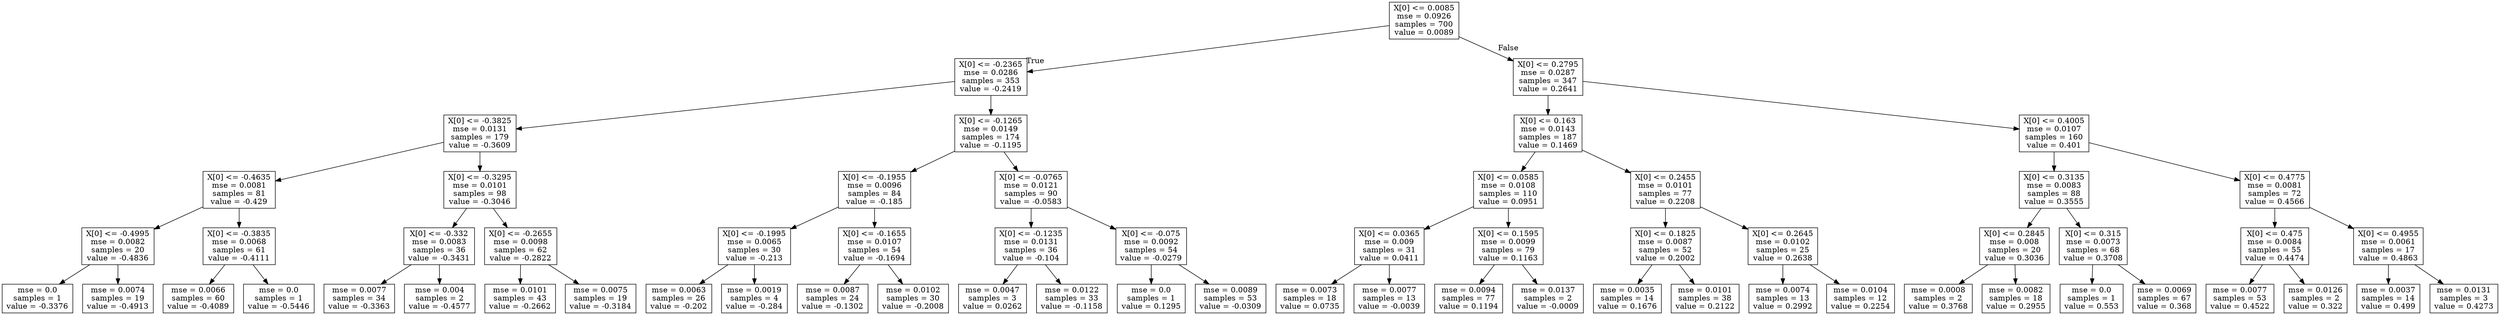 digraph Tree {
node [shape=box] ;
0 [label="X[0] <= 0.0085\nmse = 0.0926\nsamples = 700\nvalue = 0.0089"] ;
1 [label="X[0] <= -0.2365\nmse = 0.0286\nsamples = 353\nvalue = -0.2419"] ;
0 -> 1 [labeldistance=2.5, labelangle=45, headlabel="True"] ;
2 [label="X[0] <= -0.3825\nmse = 0.0131\nsamples = 179\nvalue = -0.3609"] ;
1 -> 2 ;
3 [label="X[0] <= -0.4635\nmse = 0.0081\nsamples = 81\nvalue = -0.429"] ;
2 -> 3 ;
4 [label="X[0] <= -0.4995\nmse = 0.0082\nsamples = 20\nvalue = -0.4836"] ;
3 -> 4 ;
5 [label="mse = 0.0\nsamples = 1\nvalue = -0.3376"] ;
4 -> 5 ;
6 [label="mse = 0.0074\nsamples = 19\nvalue = -0.4913"] ;
4 -> 6 ;
7 [label="X[0] <= -0.3835\nmse = 0.0068\nsamples = 61\nvalue = -0.4111"] ;
3 -> 7 ;
8 [label="mse = 0.0066\nsamples = 60\nvalue = -0.4089"] ;
7 -> 8 ;
9 [label="mse = 0.0\nsamples = 1\nvalue = -0.5446"] ;
7 -> 9 ;
10 [label="X[0] <= -0.3295\nmse = 0.0101\nsamples = 98\nvalue = -0.3046"] ;
2 -> 10 ;
11 [label="X[0] <= -0.332\nmse = 0.0083\nsamples = 36\nvalue = -0.3431"] ;
10 -> 11 ;
12 [label="mse = 0.0077\nsamples = 34\nvalue = -0.3363"] ;
11 -> 12 ;
13 [label="mse = 0.004\nsamples = 2\nvalue = -0.4577"] ;
11 -> 13 ;
14 [label="X[0] <= -0.2655\nmse = 0.0098\nsamples = 62\nvalue = -0.2822"] ;
10 -> 14 ;
15 [label="mse = 0.0101\nsamples = 43\nvalue = -0.2662"] ;
14 -> 15 ;
16 [label="mse = 0.0075\nsamples = 19\nvalue = -0.3184"] ;
14 -> 16 ;
17 [label="X[0] <= -0.1265\nmse = 0.0149\nsamples = 174\nvalue = -0.1195"] ;
1 -> 17 ;
18 [label="X[0] <= -0.1955\nmse = 0.0096\nsamples = 84\nvalue = -0.185"] ;
17 -> 18 ;
19 [label="X[0] <= -0.1995\nmse = 0.0065\nsamples = 30\nvalue = -0.213"] ;
18 -> 19 ;
20 [label="mse = 0.0063\nsamples = 26\nvalue = -0.202"] ;
19 -> 20 ;
21 [label="mse = 0.0019\nsamples = 4\nvalue = -0.284"] ;
19 -> 21 ;
22 [label="X[0] <= -0.1655\nmse = 0.0107\nsamples = 54\nvalue = -0.1694"] ;
18 -> 22 ;
23 [label="mse = 0.0087\nsamples = 24\nvalue = -0.1302"] ;
22 -> 23 ;
24 [label="mse = 0.0102\nsamples = 30\nvalue = -0.2008"] ;
22 -> 24 ;
25 [label="X[0] <= -0.0765\nmse = 0.0121\nsamples = 90\nvalue = -0.0583"] ;
17 -> 25 ;
26 [label="X[0] <= -0.1235\nmse = 0.0131\nsamples = 36\nvalue = -0.104"] ;
25 -> 26 ;
27 [label="mse = 0.0047\nsamples = 3\nvalue = 0.0262"] ;
26 -> 27 ;
28 [label="mse = 0.0122\nsamples = 33\nvalue = -0.1158"] ;
26 -> 28 ;
29 [label="X[0] <= -0.075\nmse = 0.0092\nsamples = 54\nvalue = -0.0279"] ;
25 -> 29 ;
30 [label="mse = 0.0\nsamples = 1\nvalue = 0.1295"] ;
29 -> 30 ;
31 [label="mse = 0.0089\nsamples = 53\nvalue = -0.0309"] ;
29 -> 31 ;
32 [label="X[0] <= 0.2795\nmse = 0.0287\nsamples = 347\nvalue = 0.2641"] ;
0 -> 32 [labeldistance=2.5, labelangle=-45, headlabel="False"] ;
33 [label="X[0] <= 0.163\nmse = 0.0143\nsamples = 187\nvalue = 0.1469"] ;
32 -> 33 ;
34 [label="X[0] <= 0.0585\nmse = 0.0108\nsamples = 110\nvalue = 0.0951"] ;
33 -> 34 ;
35 [label="X[0] <= 0.0365\nmse = 0.009\nsamples = 31\nvalue = 0.0411"] ;
34 -> 35 ;
36 [label="mse = 0.0073\nsamples = 18\nvalue = 0.0735"] ;
35 -> 36 ;
37 [label="mse = 0.0077\nsamples = 13\nvalue = -0.0039"] ;
35 -> 37 ;
38 [label="X[0] <= 0.1595\nmse = 0.0099\nsamples = 79\nvalue = 0.1163"] ;
34 -> 38 ;
39 [label="mse = 0.0094\nsamples = 77\nvalue = 0.1194"] ;
38 -> 39 ;
40 [label="mse = 0.0137\nsamples = 2\nvalue = -0.0009"] ;
38 -> 40 ;
41 [label="X[0] <= 0.2455\nmse = 0.0101\nsamples = 77\nvalue = 0.2208"] ;
33 -> 41 ;
42 [label="X[0] <= 0.1825\nmse = 0.0087\nsamples = 52\nvalue = 0.2002"] ;
41 -> 42 ;
43 [label="mse = 0.0035\nsamples = 14\nvalue = 0.1676"] ;
42 -> 43 ;
44 [label="mse = 0.0101\nsamples = 38\nvalue = 0.2122"] ;
42 -> 44 ;
45 [label="X[0] <= 0.2645\nmse = 0.0102\nsamples = 25\nvalue = 0.2638"] ;
41 -> 45 ;
46 [label="mse = 0.0074\nsamples = 13\nvalue = 0.2992"] ;
45 -> 46 ;
47 [label="mse = 0.0104\nsamples = 12\nvalue = 0.2254"] ;
45 -> 47 ;
48 [label="X[0] <= 0.4005\nmse = 0.0107\nsamples = 160\nvalue = 0.401"] ;
32 -> 48 ;
49 [label="X[0] <= 0.3135\nmse = 0.0083\nsamples = 88\nvalue = 0.3555"] ;
48 -> 49 ;
50 [label="X[0] <= 0.2845\nmse = 0.008\nsamples = 20\nvalue = 0.3036"] ;
49 -> 50 ;
51 [label="mse = 0.0008\nsamples = 2\nvalue = 0.3768"] ;
50 -> 51 ;
52 [label="mse = 0.0082\nsamples = 18\nvalue = 0.2955"] ;
50 -> 52 ;
53 [label="X[0] <= 0.315\nmse = 0.0073\nsamples = 68\nvalue = 0.3708"] ;
49 -> 53 ;
54 [label="mse = 0.0\nsamples = 1\nvalue = 0.553"] ;
53 -> 54 ;
55 [label="mse = 0.0069\nsamples = 67\nvalue = 0.368"] ;
53 -> 55 ;
56 [label="X[0] <= 0.4775\nmse = 0.0081\nsamples = 72\nvalue = 0.4566"] ;
48 -> 56 ;
57 [label="X[0] <= 0.475\nmse = 0.0084\nsamples = 55\nvalue = 0.4474"] ;
56 -> 57 ;
58 [label="mse = 0.0077\nsamples = 53\nvalue = 0.4522"] ;
57 -> 58 ;
59 [label="mse = 0.0126\nsamples = 2\nvalue = 0.322"] ;
57 -> 59 ;
60 [label="X[0] <= 0.4955\nmse = 0.0061\nsamples = 17\nvalue = 0.4863"] ;
56 -> 60 ;
61 [label="mse = 0.0037\nsamples = 14\nvalue = 0.499"] ;
60 -> 61 ;
62 [label="mse = 0.0131\nsamples = 3\nvalue = 0.4273"] ;
60 -> 62 ;
}